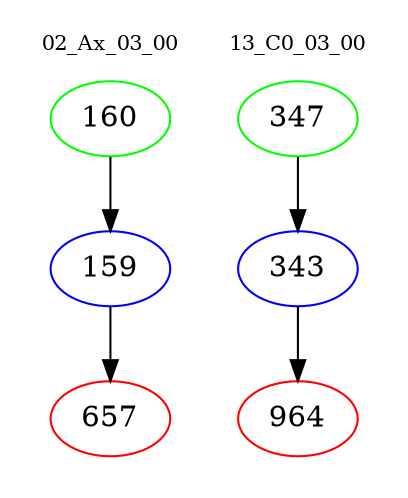 digraph{
subgraph cluster_0 {
color = white
label = "02_Ax_03_00";
fontsize=10;
T0_160 [label="160", color="green"]
T0_160 -> T0_159 [color="black"]
T0_159 [label="159", color="blue"]
T0_159 -> T0_657 [color="black"]
T0_657 [label="657", color="red"]
}
subgraph cluster_1 {
color = white
label = "13_C0_03_00";
fontsize=10;
T1_347 [label="347", color="green"]
T1_347 -> T1_343 [color="black"]
T1_343 [label="343", color="blue"]
T1_343 -> T1_964 [color="black"]
T1_964 [label="964", color="red"]
}
}
